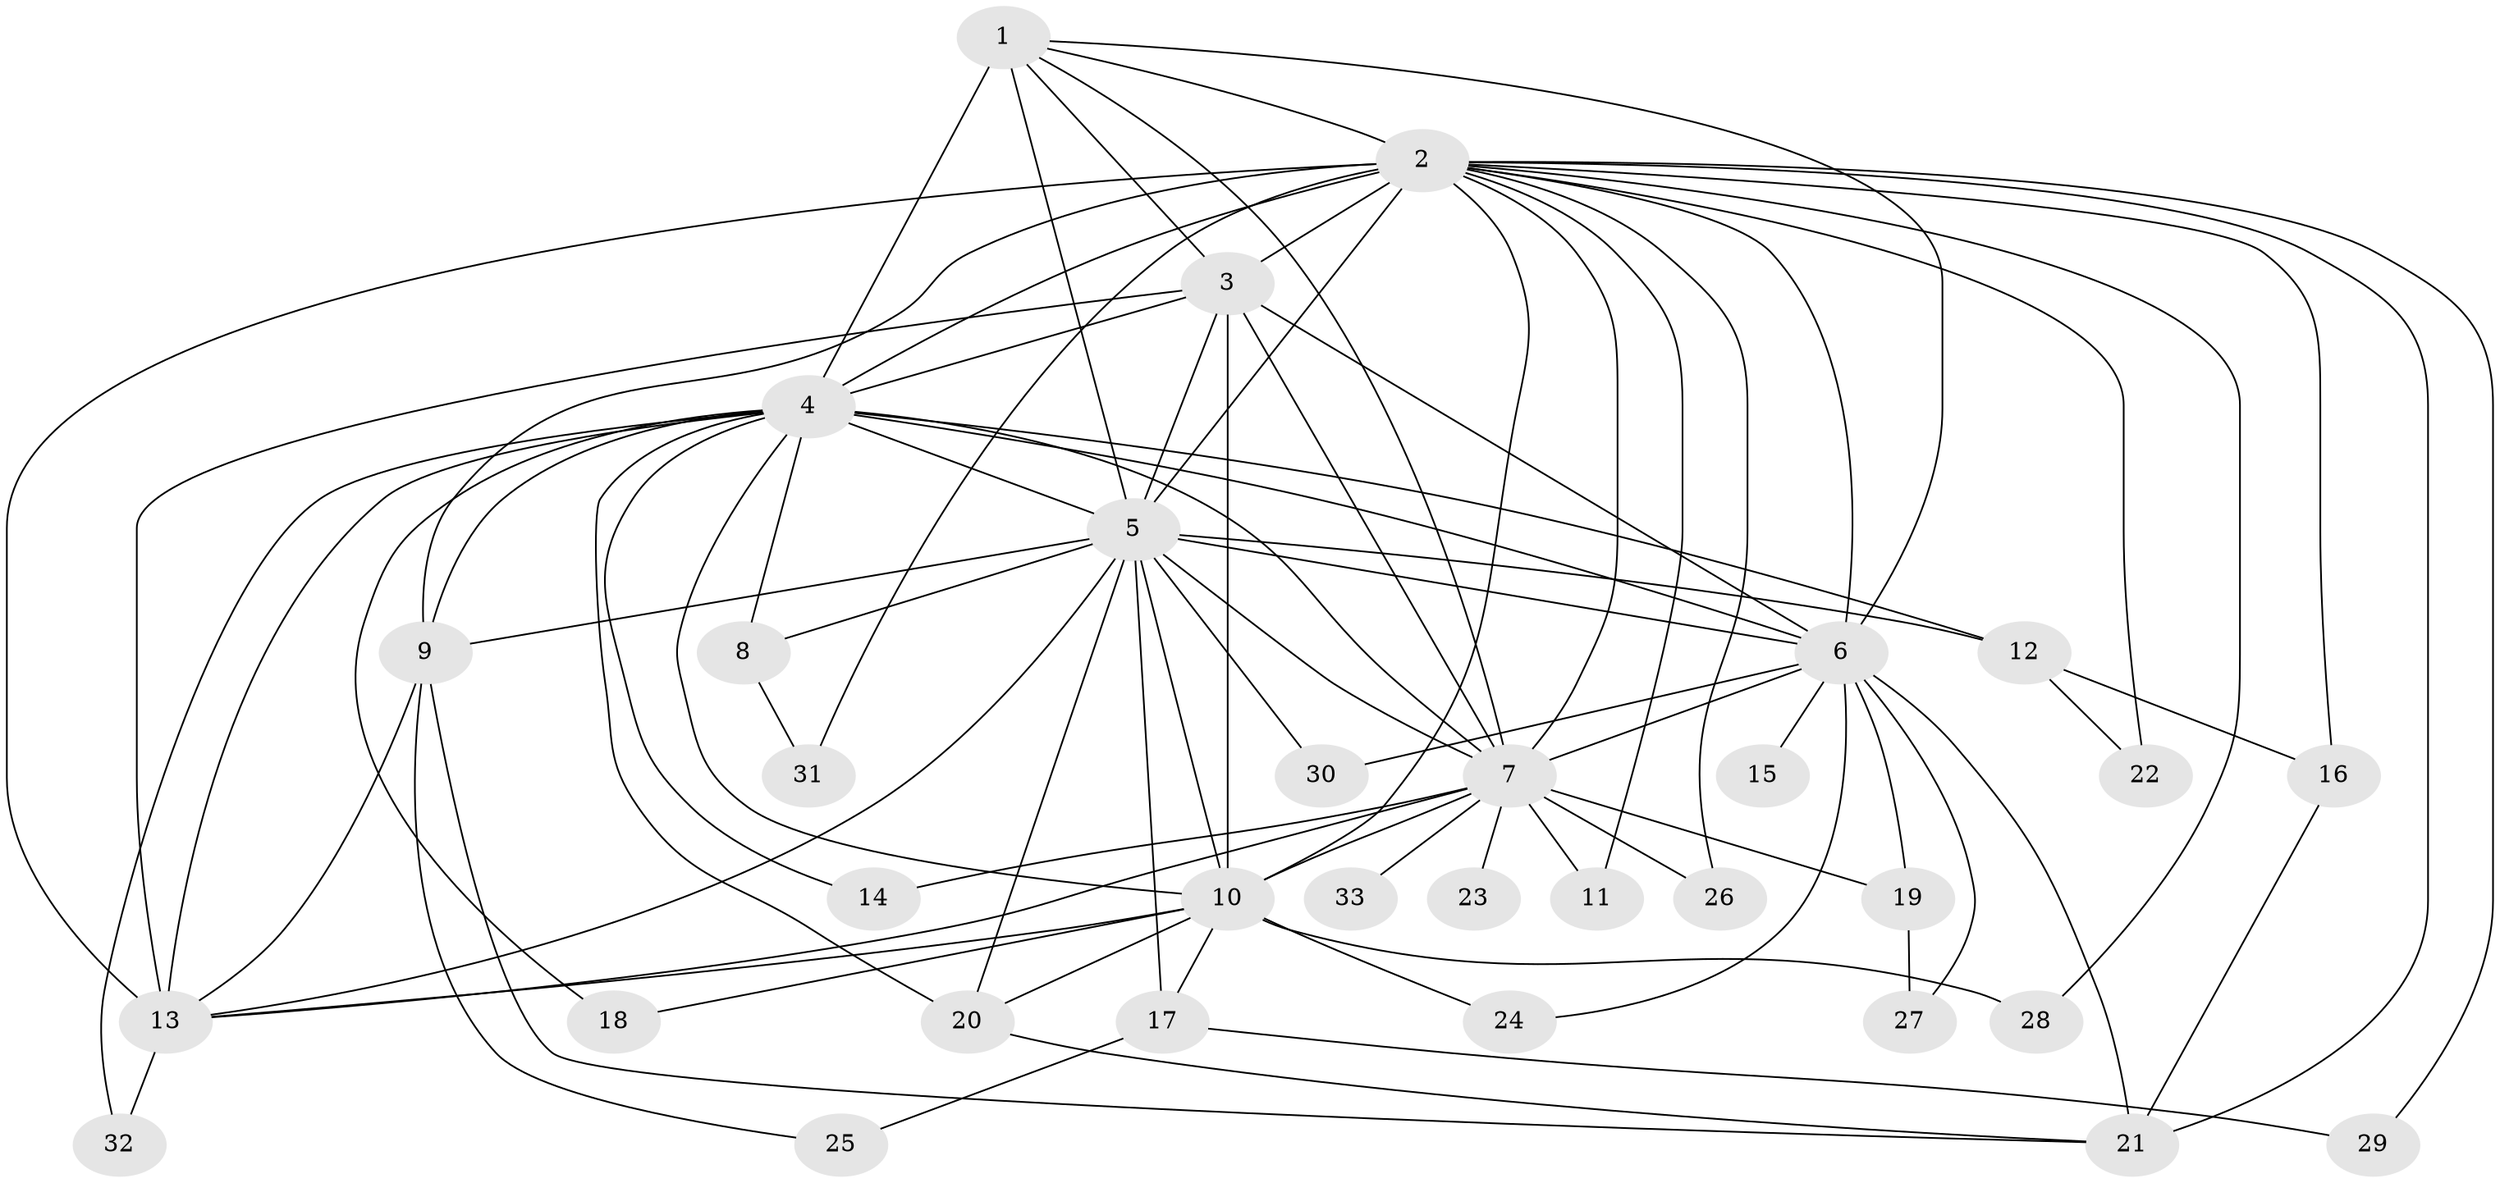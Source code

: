 // original degree distribution, {16: 0.015151515151515152, 15: 0.015151515151515152, 18: 0.030303030303030304, 10: 0.015151515151515152, 14: 0.015151515151515152, 20: 0.030303030303030304, 19: 0.015151515151515152, 17: 0.015151515151515152, 12: 0.015151515151515152, 3: 0.15151515151515152, 4: 0.09090909090909091, 2: 0.5757575757575758, 5: 0.015151515151515152}
// Generated by graph-tools (version 1.1) at 2025/34/03/09/25 02:34:36]
// undirected, 33 vertices, 83 edges
graph export_dot {
graph [start="1"]
  node [color=gray90,style=filled];
  1;
  2;
  3;
  4;
  5;
  6;
  7;
  8;
  9;
  10;
  11;
  12;
  13;
  14;
  15;
  16;
  17;
  18;
  19;
  20;
  21;
  22;
  23;
  24;
  25;
  26;
  27;
  28;
  29;
  30;
  31;
  32;
  33;
  1 -- 2 [weight=2.0];
  1 -- 3 [weight=3.0];
  1 -- 4 [weight=7.0];
  1 -- 5 [weight=2.0];
  1 -- 6 [weight=1.0];
  1 -- 7 [weight=1.0];
  2 -- 3 [weight=4.0];
  2 -- 4 [weight=3.0];
  2 -- 5 [weight=4.0];
  2 -- 6 [weight=2.0];
  2 -- 7 [weight=2.0];
  2 -- 9 [weight=1.0];
  2 -- 10 [weight=1.0];
  2 -- 11 [weight=1.0];
  2 -- 13 [weight=1.0];
  2 -- 16 [weight=1.0];
  2 -- 21 [weight=1.0];
  2 -- 22 [weight=1.0];
  2 -- 26 [weight=1.0];
  2 -- 28 [weight=1.0];
  2 -- 29 [weight=1.0];
  2 -- 31 [weight=1.0];
  3 -- 4 [weight=3.0];
  3 -- 5 [weight=4.0];
  3 -- 6 [weight=2.0];
  3 -- 7 [weight=2.0];
  3 -- 10 [weight=10.0];
  3 -- 13 [weight=6.0];
  4 -- 5 [weight=2.0];
  4 -- 6 [weight=2.0];
  4 -- 7 [weight=1.0];
  4 -- 8 [weight=1.0];
  4 -- 9 [weight=2.0];
  4 -- 10 [weight=1.0];
  4 -- 12 [weight=1.0];
  4 -- 13 [weight=1.0];
  4 -- 14 [weight=1.0];
  4 -- 18 [weight=2.0];
  4 -- 20 [weight=1.0];
  4 -- 32 [weight=1.0];
  5 -- 6 [weight=3.0];
  5 -- 7 [weight=3.0];
  5 -- 8 [weight=1.0];
  5 -- 9 [weight=1.0];
  5 -- 10 [weight=1.0];
  5 -- 12 [weight=1.0];
  5 -- 13 [weight=1.0];
  5 -- 17 [weight=1.0];
  5 -- 20 [weight=4.0];
  5 -- 30 [weight=1.0];
  6 -- 7 [weight=1.0];
  6 -- 15 [weight=1.0];
  6 -- 19 [weight=1.0];
  6 -- 21 [weight=1.0];
  6 -- 24 [weight=1.0];
  6 -- 27 [weight=1.0];
  6 -- 30 [weight=1.0];
  7 -- 10 [weight=1.0];
  7 -- 11 [weight=1.0];
  7 -- 13 [weight=1.0];
  7 -- 14 [weight=1.0];
  7 -- 19 [weight=1.0];
  7 -- 23 [weight=1.0];
  7 -- 26 [weight=1.0];
  7 -- 33 [weight=1.0];
  8 -- 31 [weight=1.0];
  9 -- 13 [weight=1.0];
  9 -- 21 [weight=1.0];
  9 -- 25 [weight=1.0];
  10 -- 13 [weight=1.0];
  10 -- 17 [weight=1.0];
  10 -- 18 [weight=1.0];
  10 -- 20 [weight=1.0];
  10 -- 24 [weight=1.0];
  10 -- 28 [weight=1.0];
  12 -- 16 [weight=1.0];
  12 -- 22 [weight=1.0];
  13 -- 32 [weight=1.0];
  16 -- 21 [weight=1.0];
  17 -- 25 [weight=1.0];
  17 -- 29 [weight=1.0];
  19 -- 27 [weight=1.0];
  20 -- 21 [weight=1.0];
}
